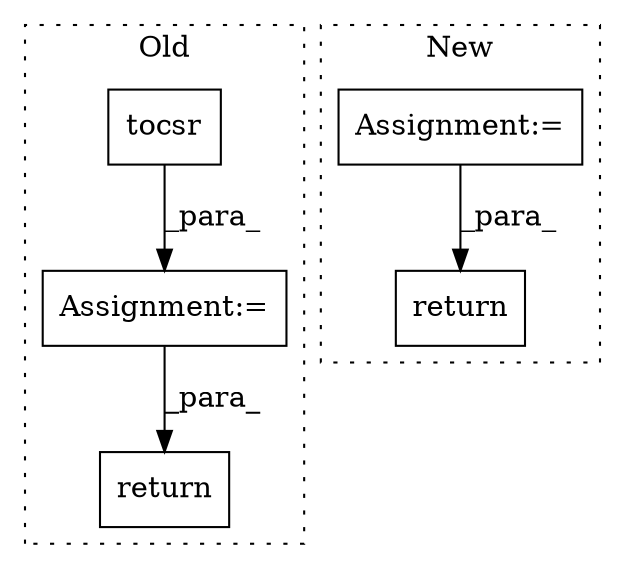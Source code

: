 digraph G {
subgraph cluster0 {
1 [label="tocsr" a="32" s="1076" l="7" shape="box"];
3 [label="return" a="41" s="1153" l="7" shape="box"];
4 [label="Assignment:=" a="7" s="1071" l="1" shape="box"];
label = "Old";
style="dotted";
}
subgraph cluster1 {
2 [label="return" a="41" s="1378" l="7" shape="box"];
5 [label="Assignment:=" a="7" s="542" l="4" shape="box"];
label = "New";
style="dotted";
}
1 -> 4 [label="_para_"];
4 -> 3 [label="_para_"];
5 -> 2 [label="_para_"];
}